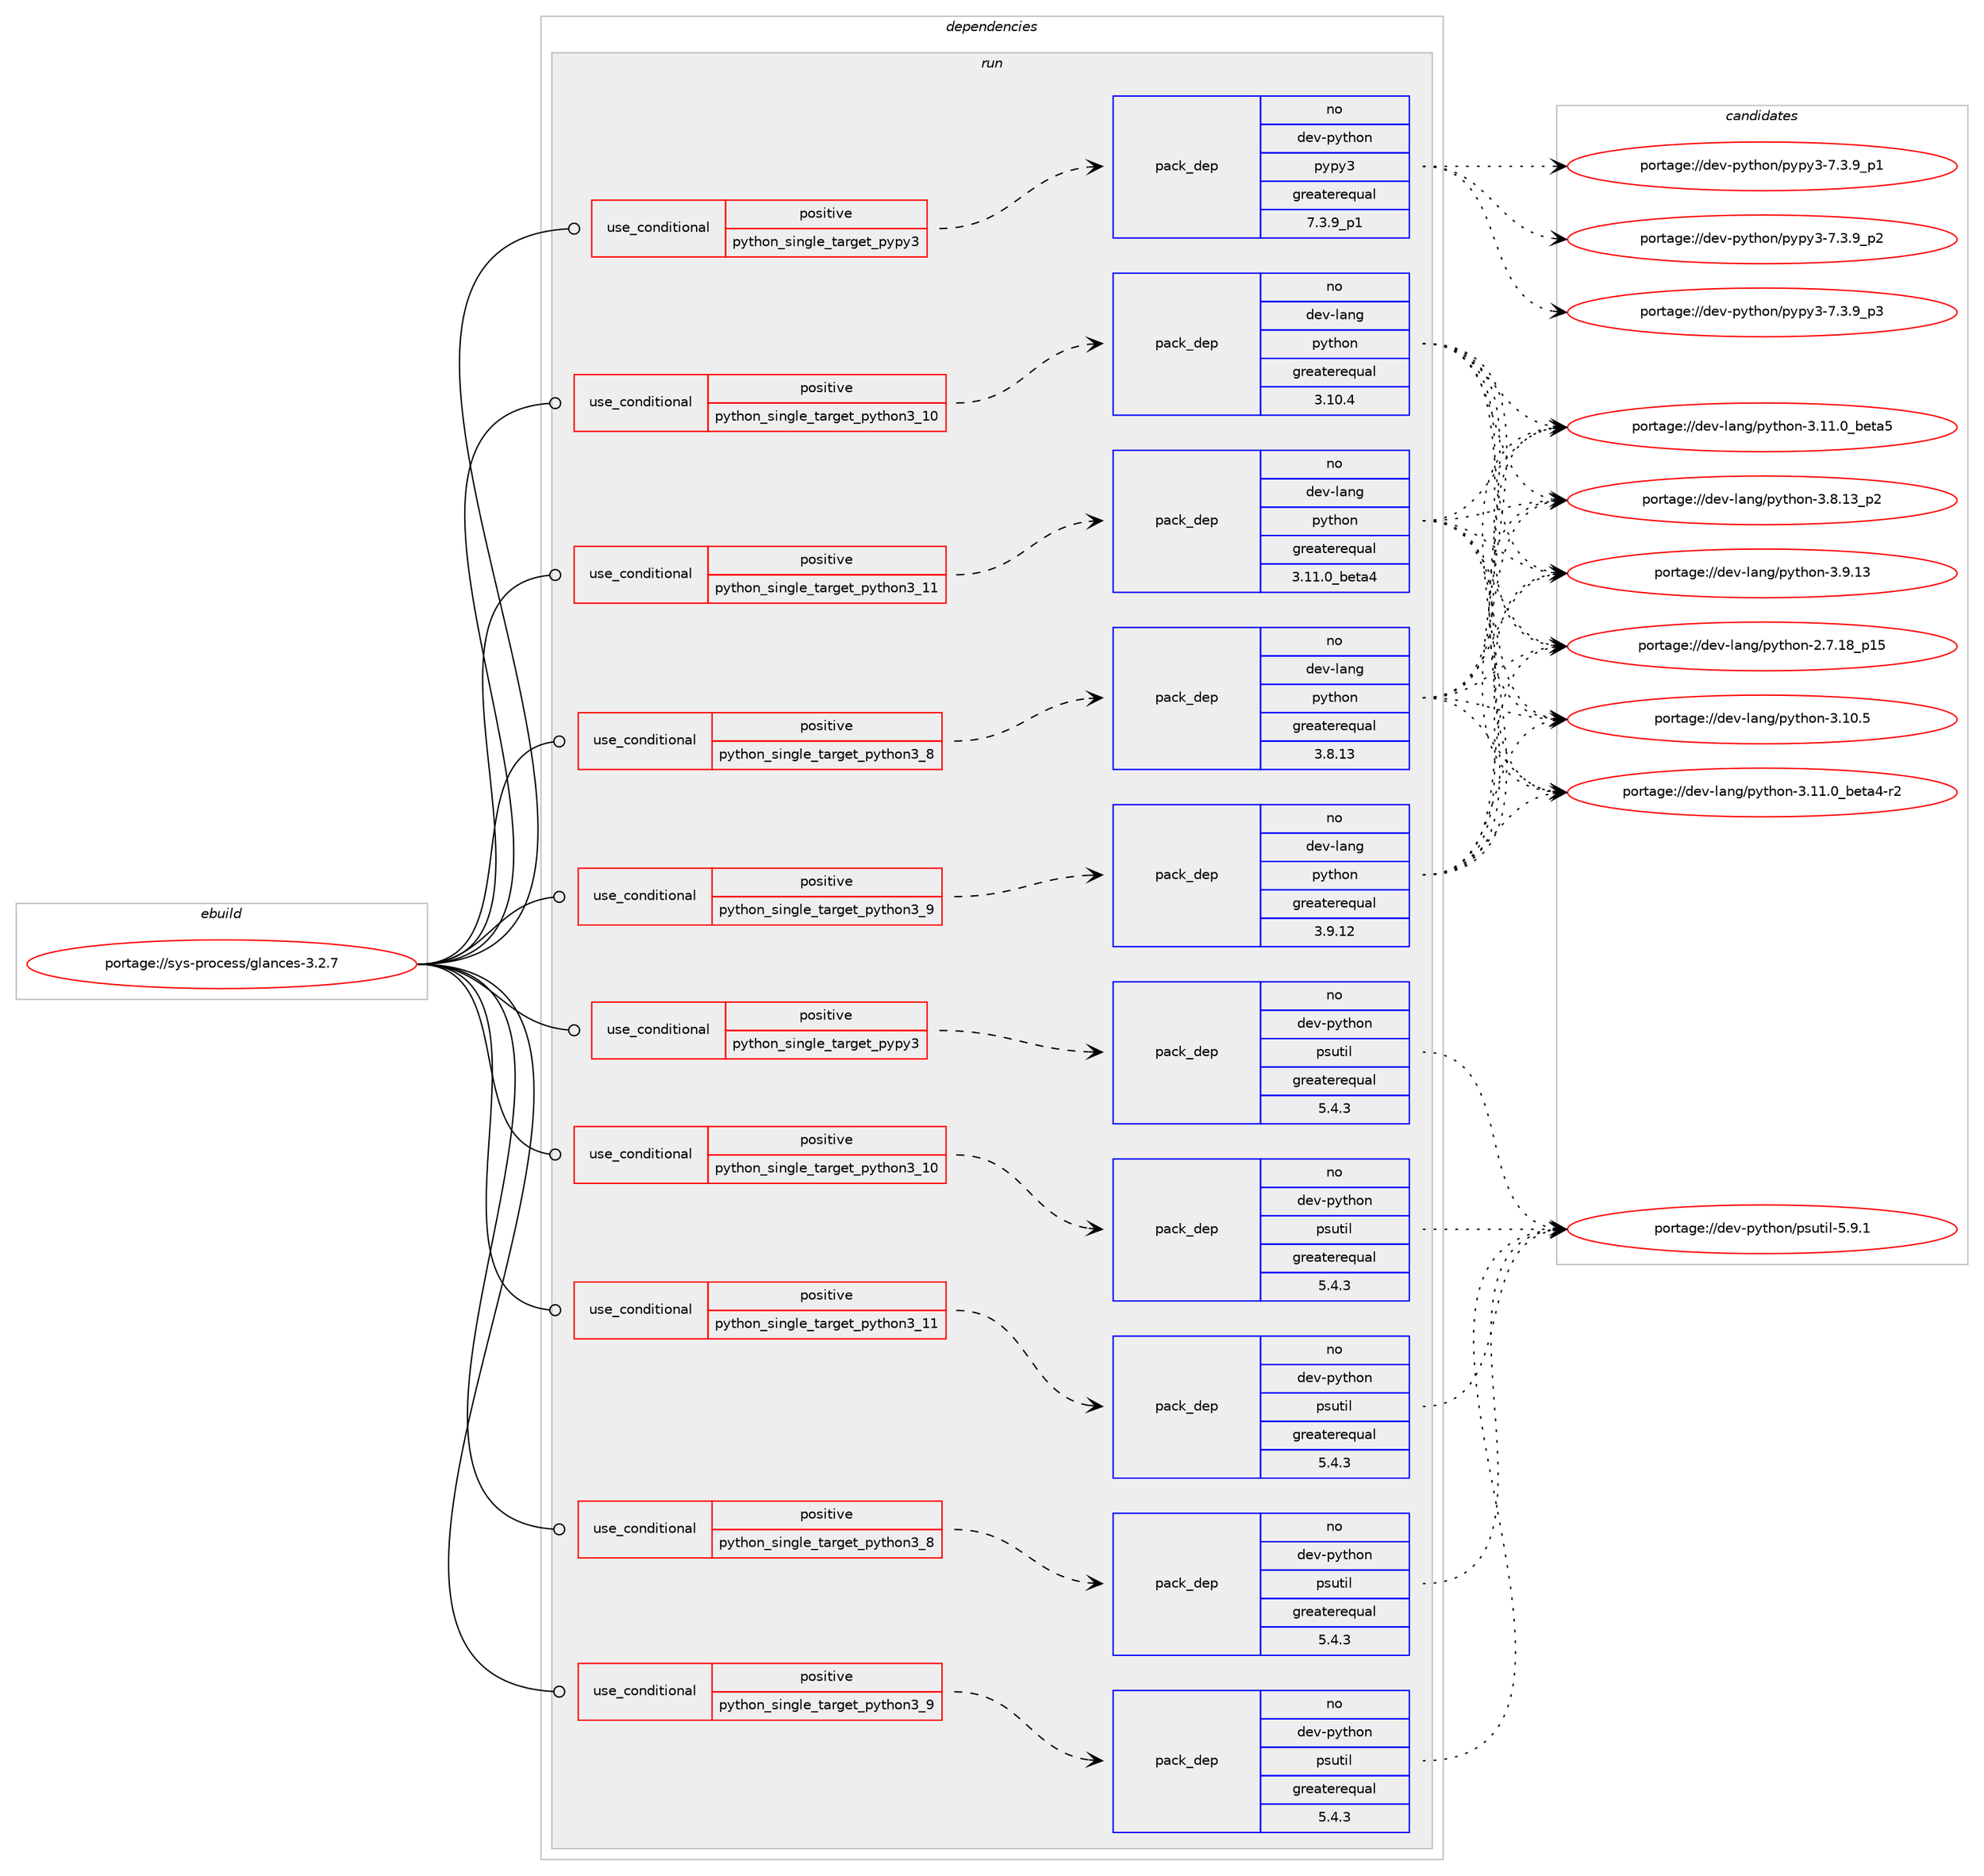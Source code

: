 digraph prolog {

# *************
# Graph options
# *************

newrank=true;
concentrate=true;
compound=true;
graph [rankdir=LR,fontname=Helvetica,fontsize=10,ranksep=1.5];#, ranksep=2.5, nodesep=0.2];
edge  [arrowhead=vee];
node  [fontname=Helvetica,fontsize=10];

# **********
# The ebuild
# **********

subgraph cluster_leftcol {
color=gray;
rank=same;
label=<<i>ebuild</i>>;
id [label="portage://sys-process/glances-3.2.7", color=red, width=4, href="../sys-process/glances-3.2.7.svg"];
}

# ****************
# The dependencies
# ****************

subgraph cluster_midcol {
color=gray;
label=<<i>dependencies</i>>;
subgraph cluster_compile {
fillcolor="#eeeeee";
style=filled;
label=<<i>compile</i>>;
}
subgraph cluster_compileandrun {
fillcolor="#eeeeee";
style=filled;
label=<<i>compile and run</i>>;
}
subgraph cluster_run {
fillcolor="#eeeeee";
style=filled;
label=<<i>run</i>>;
subgraph cond179 {
dependency316 [label=<<TABLE BORDER="0" CELLBORDER="1" CELLSPACING="0" CELLPADDING="4"><TR><TD ROWSPAN="3" CELLPADDING="10">use_conditional</TD></TR><TR><TD>positive</TD></TR><TR><TD>python_single_target_pypy3</TD></TR></TABLE>>, shape=none, color=red];
# *** BEGIN UNKNOWN DEPENDENCY TYPE (TODO) ***
# dependency316 -> package_dependency(portage://sys-process/glances-3.2.7,run,no,dev-python,defusedxml,none,[,,],[],[use(enable(python_targets_pypy3),negative)])
# *** END UNKNOWN DEPENDENCY TYPE (TODO) ***

# *** BEGIN UNKNOWN DEPENDENCY TYPE (TODO) ***
# dependency316 -> package_dependency(portage://sys-process/glances-3.2.7,run,no,dev-python,future,none,[,,],[],[use(enable(python_targets_pypy3),negative)])
# *** END UNKNOWN DEPENDENCY TYPE (TODO) ***

# *** BEGIN UNKNOWN DEPENDENCY TYPE (TODO) ***
# dependency316 -> package_dependency(portage://sys-process/glances-3.2.7,run,no,dev-python,packaging,none,[,,],[],[use(enable(python_targets_pypy3),negative)])
# *** END UNKNOWN DEPENDENCY TYPE (TODO) ***

subgraph pack132 {
dependency317 [label=<<TABLE BORDER="0" CELLBORDER="1" CELLSPACING="0" CELLPADDING="4" WIDTH="220"><TR><TD ROWSPAN="6" CELLPADDING="30">pack_dep</TD></TR><TR><TD WIDTH="110">no</TD></TR><TR><TD>dev-python</TD></TR><TR><TD>psutil</TD></TR><TR><TD>greaterequal</TD></TR><TR><TD>5.4.3</TD></TR></TABLE>>, shape=none, color=blue];
}
dependency316:e -> dependency317:w [weight=20,style="dashed",arrowhead="vee"];
}
id:e -> dependency316:w [weight=20,style="solid",arrowhead="odot"];
subgraph cond180 {
dependency318 [label=<<TABLE BORDER="0" CELLBORDER="1" CELLSPACING="0" CELLPADDING="4"><TR><TD ROWSPAN="3" CELLPADDING="10">use_conditional</TD></TR><TR><TD>positive</TD></TR><TR><TD>python_single_target_pypy3</TD></TR></TABLE>>, shape=none, color=red];
subgraph pack133 {
dependency319 [label=<<TABLE BORDER="0" CELLBORDER="1" CELLSPACING="0" CELLPADDING="4" WIDTH="220"><TR><TD ROWSPAN="6" CELLPADDING="30">pack_dep</TD></TR><TR><TD WIDTH="110">no</TD></TR><TR><TD>dev-python</TD></TR><TR><TD>pypy3</TD></TR><TR><TD>greaterequal</TD></TR><TR><TD>7.3.9_p1</TD></TR></TABLE>>, shape=none, color=blue];
}
dependency318:e -> dependency319:w [weight=20,style="dashed",arrowhead="vee"];
}
id:e -> dependency318:w [weight=20,style="solid",arrowhead="odot"];
subgraph cond181 {
dependency320 [label=<<TABLE BORDER="0" CELLBORDER="1" CELLSPACING="0" CELLPADDING="4"><TR><TD ROWSPAN="3" CELLPADDING="10">use_conditional</TD></TR><TR><TD>positive</TD></TR><TR><TD>python_single_target_python3_10</TD></TR></TABLE>>, shape=none, color=red];
subgraph pack134 {
dependency321 [label=<<TABLE BORDER="0" CELLBORDER="1" CELLSPACING="0" CELLPADDING="4" WIDTH="220"><TR><TD ROWSPAN="6" CELLPADDING="30">pack_dep</TD></TR><TR><TD WIDTH="110">no</TD></TR><TR><TD>dev-lang</TD></TR><TR><TD>python</TD></TR><TR><TD>greaterequal</TD></TR><TR><TD>3.10.4</TD></TR></TABLE>>, shape=none, color=blue];
}
dependency320:e -> dependency321:w [weight=20,style="dashed",arrowhead="vee"];
}
id:e -> dependency320:w [weight=20,style="solid",arrowhead="odot"];
subgraph cond182 {
dependency322 [label=<<TABLE BORDER="0" CELLBORDER="1" CELLSPACING="0" CELLPADDING="4"><TR><TD ROWSPAN="3" CELLPADDING="10">use_conditional</TD></TR><TR><TD>positive</TD></TR><TR><TD>python_single_target_python3_10</TD></TR></TABLE>>, shape=none, color=red];
# *** BEGIN UNKNOWN DEPENDENCY TYPE (TODO) ***
# dependency322 -> package_dependency(portage://sys-process/glances-3.2.7,run,no,dev-python,defusedxml,none,[,,],[],[use(enable(python_targets_python3_10),negative)])
# *** END UNKNOWN DEPENDENCY TYPE (TODO) ***

# *** BEGIN UNKNOWN DEPENDENCY TYPE (TODO) ***
# dependency322 -> package_dependency(portage://sys-process/glances-3.2.7,run,no,dev-python,future,none,[,,],[],[use(enable(python_targets_python3_10),negative)])
# *** END UNKNOWN DEPENDENCY TYPE (TODO) ***

# *** BEGIN UNKNOWN DEPENDENCY TYPE (TODO) ***
# dependency322 -> package_dependency(portage://sys-process/glances-3.2.7,run,no,dev-python,packaging,none,[,,],[],[use(enable(python_targets_python3_10),negative)])
# *** END UNKNOWN DEPENDENCY TYPE (TODO) ***

subgraph pack135 {
dependency323 [label=<<TABLE BORDER="0" CELLBORDER="1" CELLSPACING="0" CELLPADDING="4" WIDTH="220"><TR><TD ROWSPAN="6" CELLPADDING="30">pack_dep</TD></TR><TR><TD WIDTH="110">no</TD></TR><TR><TD>dev-python</TD></TR><TR><TD>psutil</TD></TR><TR><TD>greaterequal</TD></TR><TR><TD>5.4.3</TD></TR></TABLE>>, shape=none, color=blue];
}
dependency322:e -> dependency323:w [weight=20,style="dashed",arrowhead="vee"];
}
id:e -> dependency322:w [weight=20,style="solid",arrowhead="odot"];
subgraph cond183 {
dependency324 [label=<<TABLE BORDER="0" CELLBORDER="1" CELLSPACING="0" CELLPADDING="4"><TR><TD ROWSPAN="3" CELLPADDING="10">use_conditional</TD></TR><TR><TD>positive</TD></TR><TR><TD>python_single_target_python3_11</TD></TR></TABLE>>, shape=none, color=red];
subgraph pack136 {
dependency325 [label=<<TABLE BORDER="0" CELLBORDER="1" CELLSPACING="0" CELLPADDING="4" WIDTH="220"><TR><TD ROWSPAN="6" CELLPADDING="30">pack_dep</TD></TR><TR><TD WIDTH="110">no</TD></TR><TR><TD>dev-lang</TD></TR><TR><TD>python</TD></TR><TR><TD>greaterequal</TD></TR><TR><TD>3.11.0_beta4</TD></TR></TABLE>>, shape=none, color=blue];
}
dependency324:e -> dependency325:w [weight=20,style="dashed",arrowhead="vee"];
}
id:e -> dependency324:w [weight=20,style="solid",arrowhead="odot"];
subgraph cond184 {
dependency326 [label=<<TABLE BORDER="0" CELLBORDER="1" CELLSPACING="0" CELLPADDING="4"><TR><TD ROWSPAN="3" CELLPADDING="10">use_conditional</TD></TR><TR><TD>positive</TD></TR><TR><TD>python_single_target_python3_11</TD></TR></TABLE>>, shape=none, color=red];
# *** BEGIN UNKNOWN DEPENDENCY TYPE (TODO) ***
# dependency326 -> package_dependency(portage://sys-process/glances-3.2.7,run,no,dev-python,defusedxml,none,[,,],[],[use(enable(python_targets_python3_11),negative)])
# *** END UNKNOWN DEPENDENCY TYPE (TODO) ***

# *** BEGIN UNKNOWN DEPENDENCY TYPE (TODO) ***
# dependency326 -> package_dependency(portage://sys-process/glances-3.2.7,run,no,dev-python,future,none,[,,],[],[use(enable(python_targets_python3_11),negative)])
# *** END UNKNOWN DEPENDENCY TYPE (TODO) ***

# *** BEGIN UNKNOWN DEPENDENCY TYPE (TODO) ***
# dependency326 -> package_dependency(portage://sys-process/glances-3.2.7,run,no,dev-python,packaging,none,[,,],[],[use(enable(python_targets_python3_11),negative)])
# *** END UNKNOWN DEPENDENCY TYPE (TODO) ***

subgraph pack137 {
dependency327 [label=<<TABLE BORDER="0" CELLBORDER="1" CELLSPACING="0" CELLPADDING="4" WIDTH="220"><TR><TD ROWSPAN="6" CELLPADDING="30">pack_dep</TD></TR><TR><TD WIDTH="110">no</TD></TR><TR><TD>dev-python</TD></TR><TR><TD>psutil</TD></TR><TR><TD>greaterequal</TD></TR><TR><TD>5.4.3</TD></TR></TABLE>>, shape=none, color=blue];
}
dependency326:e -> dependency327:w [weight=20,style="dashed",arrowhead="vee"];
}
id:e -> dependency326:w [weight=20,style="solid",arrowhead="odot"];
subgraph cond185 {
dependency328 [label=<<TABLE BORDER="0" CELLBORDER="1" CELLSPACING="0" CELLPADDING="4"><TR><TD ROWSPAN="3" CELLPADDING="10">use_conditional</TD></TR><TR><TD>positive</TD></TR><TR><TD>python_single_target_python3_8</TD></TR></TABLE>>, shape=none, color=red];
subgraph pack138 {
dependency329 [label=<<TABLE BORDER="0" CELLBORDER="1" CELLSPACING="0" CELLPADDING="4" WIDTH="220"><TR><TD ROWSPAN="6" CELLPADDING="30">pack_dep</TD></TR><TR><TD WIDTH="110">no</TD></TR><TR><TD>dev-lang</TD></TR><TR><TD>python</TD></TR><TR><TD>greaterequal</TD></TR><TR><TD>3.8.13</TD></TR></TABLE>>, shape=none, color=blue];
}
dependency328:e -> dependency329:w [weight=20,style="dashed",arrowhead="vee"];
}
id:e -> dependency328:w [weight=20,style="solid",arrowhead="odot"];
subgraph cond186 {
dependency330 [label=<<TABLE BORDER="0" CELLBORDER="1" CELLSPACING="0" CELLPADDING="4"><TR><TD ROWSPAN="3" CELLPADDING="10">use_conditional</TD></TR><TR><TD>positive</TD></TR><TR><TD>python_single_target_python3_8</TD></TR></TABLE>>, shape=none, color=red];
# *** BEGIN UNKNOWN DEPENDENCY TYPE (TODO) ***
# dependency330 -> package_dependency(portage://sys-process/glances-3.2.7,run,no,dev-python,defusedxml,none,[,,],[],[use(enable(python_targets_python3_8),negative)])
# *** END UNKNOWN DEPENDENCY TYPE (TODO) ***

# *** BEGIN UNKNOWN DEPENDENCY TYPE (TODO) ***
# dependency330 -> package_dependency(portage://sys-process/glances-3.2.7,run,no,dev-python,future,none,[,,],[],[use(enable(python_targets_python3_8),negative)])
# *** END UNKNOWN DEPENDENCY TYPE (TODO) ***

# *** BEGIN UNKNOWN DEPENDENCY TYPE (TODO) ***
# dependency330 -> package_dependency(portage://sys-process/glances-3.2.7,run,no,dev-python,packaging,none,[,,],[],[use(enable(python_targets_python3_8),negative)])
# *** END UNKNOWN DEPENDENCY TYPE (TODO) ***

subgraph pack139 {
dependency331 [label=<<TABLE BORDER="0" CELLBORDER="1" CELLSPACING="0" CELLPADDING="4" WIDTH="220"><TR><TD ROWSPAN="6" CELLPADDING="30">pack_dep</TD></TR><TR><TD WIDTH="110">no</TD></TR><TR><TD>dev-python</TD></TR><TR><TD>psutil</TD></TR><TR><TD>greaterequal</TD></TR><TR><TD>5.4.3</TD></TR></TABLE>>, shape=none, color=blue];
}
dependency330:e -> dependency331:w [weight=20,style="dashed",arrowhead="vee"];
}
id:e -> dependency330:w [weight=20,style="solid",arrowhead="odot"];
subgraph cond187 {
dependency332 [label=<<TABLE BORDER="0" CELLBORDER="1" CELLSPACING="0" CELLPADDING="4"><TR><TD ROWSPAN="3" CELLPADDING="10">use_conditional</TD></TR><TR><TD>positive</TD></TR><TR><TD>python_single_target_python3_9</TD></TR></TABLE>>, shape=none, color=red];
subgraph pack140 {
dependency333 [label=<<TABLE BORDER="0" CELLBORDER="1" CELLSPACING="0" CELLPADDING="4" WIDTH="220"><TR><TD ROWSPAN="6" CELLPADDING="30">pack_dep</TD></TR><TR><TD WIDTH="110">no</TD></TR><TR><TD>dev-lang</TD></TR><TR><TD>python</TD></TR><TR><TD>greaterequal</TD></TR><TR><TD>3.9.12</TD></TR></TABLE>>, shape=none, color=blue];
}
dependency332:e -> dependency333:w [weight=20,style="dashed",arrowhead="vee"];
}
id:e -> dependency332:w [weight=20,style="solid",arrowhead="odot"];
subgraph cond188 {
dependency334 [label=<<TABLE BORDER="0" CELLBORDER="1" CELLSPACING="0" CELLPADDING="4"><TR><TD ROWSPAN="3" CELLPADDING="10">use_conditional</TD></TR><TR><TD>positive</TD></TR><TR><TD>python_single_target_python3_9</TD></TR></TABLE>>, shape=none, color=red];
# *** BEGIN UNKNOWN DEPENDENCY TYPE (TODO) ***
# dependency334 -> package_dependency(portage://sys-process/glances-3.2.7,run,no,dev-python,defusedxml,none,[,,],[],[use(enable(python_targets_python3_9),negative)])
# *** END UNKNOWN DEPENDENCY TYPE (TODO) ***

# *** BEGIN UNKNOWN DEPENDENCY TYPE (TODO) ***
# dependency334 -> package_dependency(portage://sys-process/glances-3.2.7,run,no,dev-python,future,none,[,,],[],[use(enable(python_targets_python3_9),negative)])
# *** END UNKNOWN DEPENDENCY TYPE (TODO) ***

# *** BEGIN UNKNOWN DEPENDENCY TYPE (TODO) ***
# dependency334 -> package_dependency(portage://sys-process/glances-3.2.7,run,no,dev-python,packaging,none,[,,],[],[use(enable(python_targets_python3_9),negative)])
# *** END UNKNOWN DEPENDENCY TYPE (TODO) ***

subgraph pack141 {
dependency335 [label=<<TABLE BORDER="0" CELLBORDER="1" CELLSPACING="0" CELLPADDING="4" WIDTH="220"><TR><TD ROWSPAN="6" CELLPADDING="30">pack_dep</TD></TR><TR><TD WIDTH="110">no</TD></TR><TR><TD>dev-python</TD></TR><TR><TD>psutil</TD></TR><TR><TD>greaterequal</TD></TR><TR><TD>5.4.3</TD></TR></TABLE>>, shape=none, color=blue];
}
dependency334:e -> dependency335:w [weight=20,style="dashed",arrowhead="vee"];
}
id:e -> dependency334:w [weight=20,style="solid",arrowhead="odot"];
}
}

# **************
# The candidates
# **************

subgraph cluster_choices {
rank=same;
color=gray;
label=<<i>candidates</i>>;

subgraph choice132 {
color=black;
nodesep=1;
choice1001011184511212111610411111047112115117116105108455346574649 [label="portage://dev-python/psutil-5.9.1", color=red, width=4,href="../dev-python/psutil-5.9.1.svg"];
dependency317:e -> choice1001011184511212111610411111047112115117116105108455346574649:w [style=dotted,weight="100"];
}
subgraph choice133 {
color=black;
nodesep=1;
choice1001011184511212111610411111047112121112121514555465146579511249 [label="portage://dev-python/pypy3-7.3.9_p1", color=red, width=4,href="../dev-python/pypy3-7.3.9_p1.svg"];
choice1001011184511212111610411111047112121112121514555465146579511250 [label="portage://dev-python/pypy3-7.3.9_p2", color=red, width=4,href="../dev-python/pypy3-7.3.9_p2.svg"];
choice1001011184511212111610411111047112121112121514555465146579511251 [label="portage://dev-python/pypy3-7.3.9_p3", color=red, width=4,href="../dev-python/pypy3-7.3.9_p3.svg"];
dependency319:e -> choice1001011184511212111610411111047112121112121514555465146579511249:w [style=dotted,weight="100"];
dependency319:e -> choice1001011184511212111610411111047112121112121514555465146579511250:w [style=dotted,weight="100"];
dependency319:e -> choice1001011184511212111610411111047112121112121514555465146579511251:w [style=dotted,weight="100"];
}
subgraph choice134 {
color=black;
nodesep=1;
choice10010111845108971101034711212111610411111045504655464956951124953 [label="portage://dev-lang/python-2.7.18_p15", color=red, width=4,href="../dev-lang/python-2.7.18_p15.svg"];
choice10010111845108971101034711212111610411111045514649484653 [label="portage://dev-lang/python-3.10.5", color=red, width=4,href="../dev-lang/python-3.10.5.svg"];
choice10010111845108971101034711212111610411111045514649494648959810111697524511450 [label="portage://dev-lang/python-3.11.0_beta4-r2", color=red, width=4,href="../dev-lang/python-3.11.0_beta4-r2.svg"];
choice1001011184510897110103471121211161041111104551464949464895981011169753 [label="portage://dev-lang/python-3.11.0_beta5", color=red, width=4,href="../dev-lang/python-3.11.0_beta5.svg"];
choice100101118451089711010347112121116104111110455146564649519511250 [label="portage://dev-lang/python-3.8.13_p2", color=red, width=4,href="../dev-lang/python-3.8.13_p2.svg"];
choice10010111845108971101034711212111610411111045514657464951 [label="portage://dev-lang/python-3.9.13", color=red, width=4,href="../dev-lang/python-3.9.13.svg"];
dependency321:e -> choice10010111845108971101034711212111610411111045504655464956951124953:w [style=dotted,weight="100"];
dependency321:e -> choice10010111845108971101034711212111610411111045514649484653:w [style=dotted,weight="100"];
dependency321:e -> choice10010111845108971101034711212111610411111045514649494648959810111697524511450:w [style=dotted,weight="100"];
dependency321:e -> choice1001011184510897110103471121211161041111104551464949464895981011169753:w [style=dotted,weight="100"];
dependency321:e -> choice100101118451089711010347112121116104111110455146564649519511250:w [style=dotted,weight="100"];
dependency321:e -> choice10010111845108971101034711212111610411111045514657464951:w [style=dotted,weight="100"];
}
subgraph choice135 {
color=black;
nodesep=1;
choice1001011184511212111610411111047112115117116105108455346574649 [label="portage://dev-python/psutil-5.9.1", color=red, width=4,href="../dev-python/psutil-5.9.1.svg"];
dependency323:e -> choice1001011184511212111610411111047112115117116105108455346574649:w [style=dotted,weight="100"];
}
subgraph choice136 {
color=black;
nodesep=1;
choice10010111845108971101034711212111610411111045504655464956951124953 [label="portage://dev-lang/python-2.7.18_p15", color=red, width=4,href="../dev-lang/python-2.7.18_p15.svg"];
choice10010111845108971101034711212111610411111045514649484653 [label="portage://dev-lang/python-3.10.5", color=red, width=4,href="../dev-lang/python-3.10.5.svg"];
choice10010111845108971101034711212111610411111045514649494648959810111697524511450 [label="portage://dev-lang/python-3.11.0_beta4-r2", color=red, width=4,href="../dev-lang/python-3.11.0_beta4-r2.svg"];
choice1001011184510897110103471121211161041111104551464949464895981011169753 [label="portage://dev-lang/python-3.11.0_beta5", color=red, width=4,href="../dev-lang/python-3.11.0_beta5.svg"];
choice100101118451089711010347112121116104111110455146564649519511250 [label="portage://dev-lang/python-3.8.13_p2", color=red, width=4,href="../dev-lang/python-3.8.13_p2.svg"];
choice10010111845108971101034711212111610411111045514657464951 [label="portage://dev-lang/python-3.9.13", color=red, width=4,href="../dev-lang/python-3.9.13.svg"];
dependency325:e -> choice10010111845108971101034711212111610411111045504655464956951124953:w [style=dotted,weight="100"];
dependency325:e -> choice10010111845108971101034711212111610411111045514649484653:w [style=dotted,weight="100"];
dependency325:e -> choice10010111845108971101034711212111610411111045514649494648959810111697524511450:w [style=dotted,weight="100"];
dependency325:e -> choice1001011184510897110103471121211161041111104551464949464895981011169753:w [style=dotted,weight="100"];
dependency325:e -> choice100101118451089711010347112121116104111110455146564649519511250:w [style=dotted,weight="100"];
dependency325:e -> choice10010111845108971101034711212111610411111045514657464951:w [style=dotted,weight="100"];
}
subgraph choice137 {
color=black;
nodesep=1;
choice1001011184511212111610411111047112115117116105108455346574649 [label="portage://dev-python/psutil-5.9.1", color=red, width=4,href="../dev-python/psutil-5.9.1.svg"];
dependency327:e -> choice1001011184511212111610411111047112115117116105108455346574649:w [style=dotted,weight="100"];
}
subgraph choice138 {
color=black;
nodesep=1;
choice10010111845108971101034711212111610411111045504655464956951124953 [label="portage://dev-lang/python-2.7.18_p15", color=red, width=4,href="../dev-lang/python-2.7.18_p15.svg"];
choice10010111845108971101034711212111610411111045514649484653 [label="portage://dev-lang/python-3.10.5", color=red, width=4,href="../dev-lang/python-3.10.5.svg"];
choice10010111845108971101034711212111610411111045514649494648959810111697524511450 [label="portage://dev-lang/python-3.11.0_beta4-r2", color=red, width=4,href="../dev-lang/python-3.11.0_beta4-r2.svg"];
choice1001011184510897110103471121211161041111104551464949464895981011169753 [label="portage://dev-lang/python-3.11.0_beta5", color=red, width=4,href="../dev-lang/python-3.11.0_beta5.svg"];
choice100101118451089711010347112121116104111110455146564649519511250 [label="portage://dev-lang/python-3.8.13_p2", color=red, width=4,href="../dev-lang/python-3.8.13_p2.svg"];
choice10010111845108971101034711212111610411111045514657464951 [label="portage://dev-lang/python-3.9.13", color=red, width=4,href="../dev-lang/python-3.9.13.svg"];
dependency329:e -> choice10010111845108971101034711212111610411111045504655464956951124953:w [style=dotted,weight="100"];
dependency329:e -> choice10010111845108971101034711212111610411111045514649484653:w [style=dotted,weight="100"];
dependency329:e -> choice10010111845108971101034711212111610411111045514649494648959810111697524511450:w [style=dotted,weight="100"];
dependency329:e -> choice1001011184510897110103471121211161041111104551464949464895981011169753:w [style=dotted,weight="100"];
dependency329:e -> choice100101118451089711010347112121116104111110455146564649519511250:w [style=dotted,weight="100"];
dependency329:e -> choice10010111845108971101034711212111610411111045514657464951:w [style=dotted,weight="100"];
}
subgraph choice139 {
color=black;
nodesep=1;
choice1001011184511212111610411111047112115117116105108455346574649 [label="portage://dev-python/psutil-5.9.1", color=red, width=4,href="../dev-python/psutil-5.9.1.svg"];
dependency331:e -> choice1001011184511212111610411111047112115117116105108455346574649:w [style=dotted,weight="100"];
}
subgraph choice140 {
color=black;
nodesep=1;
choice10010111845108971101034711212111610411111045504655464956951124953 [label="portage://dev-lang/python-2.7.18_p15", color=red, width=4,href="../dev-lang/python-2.7.18_p15.svg"];
choice10010111845108971101034711212111610411111045514649484653 [label="portage://dev-lang/python-3.10.5", color=red, width=4,href="../dev-lang/python-3.10.5.svg"];
choice10010111845108971101034711212111610411111045514649494648959810111697524511450 [label="portage://dev-lang/python-3.11.0_beta4-r2", color=red, width=4,href="../dev-lang/python-3.11.0_beta4-r2.svg"];
choice1001011184510897110103471121211161041111104551464949464895981011169753 [label="portage://dev-lang/python-3.11.0_beta5", color=red, width=4,href="../dev-lang/python-3.11.0_beta5.svg"];
choice100101118451089711010347112121116104111110455146564649519511250 [label="portage://dev-lang/python-3.8.13_p2", color=red, width=4,href="../dev-lang/python-3.8.13_p2.svg"];
choice10010111845108971101034711212111610411111045514657464951 [label="portage://dev-lang/python-3.9.13", color=red, width=4,href="../dev-lang/python-3.9.13.svg"];
dependency333:e -> choice10010111845108971101034711212111610411111045504655464956951124953:w [style=dotted,weight="100"];
dependency333:e -> choice10010111845108971101034711212111610411111045514649484653:w [style=dotted,weight="100"];
dependency333:e -> choice10010111845108971101034711212111610411111045514649494648959810111697524511450:w [style=dotted,weight="100"];
dependency333:e -> choice1001011184510897110103471121211161041111104551464949464895981011169753:w [style=dotted,weight="100"];
dependency333:e -> choice100101118451089711010347112121116104111110455146564649519511250:w [style=dotted,weight="100"];
dependency333:e -> choice10010111845108971101034711212111610411111045514657464951:w [style=dotted,weight="100"];
}
subgraph choice141 {
color=black;
nodesep=1;
choice1001011184511212111610411111047112115117116105108455346574649 [label="portage://dev-python/psutil-5.9.1", color=red, width=4,href="../dev-python/psutil-5.9.1.svg"];
dependency335:e -> choice1001011184511212111610411111047112115117116105108455346574649:w [style=dotted,weight="100"];
}
}

}
